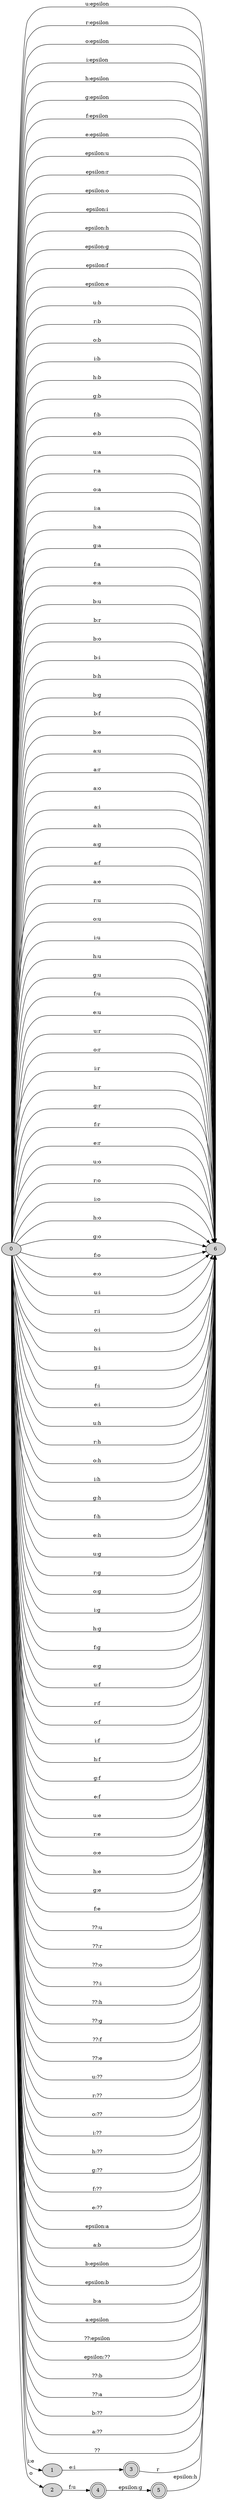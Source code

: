// This graph generated with hfst-fst2txt blah
digraph H {
rankdir = LR;
node [style=filled] 0
0 -> 6 [label="u:\epsilon "];
0 -> 6 [label="r:\epsilon "];
0 -> 6 [label="o:\epsilon "];
0 -> 6 [label="i:\epsilon "];
0 -> 6 [label="h:\epsilon "];
0 -> 6 [label="g:\epsilon "];
0 -> 6 [label="f:\epsilon "];
0 -> 6 [label="e:\epsilon "];
0 -> 6 [label="\epsilon:u "];
0 -> 6 [label="\epsilon:r "];
0 -> 6 [label="\epsilon:o "];
0 -> 6 [label="\epsilon:i "];
0 -> 6 [label="\epsilon:h "];
0 -> 6 [label="\epsilon:g "];
0 -> 6 [label="\epsilon:f "];
0 -> 6 [label="\epsilon:e "];
0 -> 6 [label="u:b "];
0 -> 6 [label="r:b "];
0 -> 6 [label="o:b "];
0 -> 6 [label="i:b "];
0 -> 6 [label="h:b "];
0 -> 6 [label="g:b "];
0 -> 6 [label="f:b "];
0 -> 6 [label="e:b "];
0 -> 6 [label="u:a "];
0 -> 6 [label="r:a "];
0 -> 6 [label="o:a "];
0 -> 6 [label="i:a "];
0 -> 6 [label="h:a "];
0 -> 6 [label="g:a "];
0 -> 6 [label="f:a "];
0 -> 6 [label="e:a "];
0 -> 6 [label="b:u "];
0 -> 6 [label="b:r "];
0 -> 6 [label="b:o "];
0 -> 6 [label="b:i "];
0 -> 6 [label="b:h "];
0 -> 6 [label="b:g "];
0 -> 6 [label="b:f "];
0 -> 6 [label="b:e "];
0 -> 6 [label="a:u "];
0 -> 6 [label="a:r "];
0 -> 6 [label="a:o "];
0 -> 6 [label="a:i "];
0 -> 6 [label="a:h "];
0 -> 6 [label="a:g "];
0 -> 6 [label="a:f "];
0 -> 6 [label="a:e "];
0 -> 6 [label="r:u "];
0 -> 6 [label="o:u "];
0 -> 6 [label="i:u "];
0 -> 6 [label="h:u "];
0 -> 6 [label="g:u "];
0 -> 6 [label="f:u "];
0 -> 6 [label="e:u "];
0 -> 6 [label="u:r "];
0 -> 6 [label="o:r "];
0 -> 6 [label="i:r "];
0 -> 6 [label="h:r "];
0 -> 6 [label="g:r "];
0 -> 6 [label="f:r "];
0 -> 6 [label="e:r "];
0 -> 6 [label="u:o "];
0 -> 6 [label="r:o "];
0 -> 6 [label="i:o "];
0 -> 6 [label="h:o "];
0 -> 6 [label="g:o "];
0 -> 6 [label="f:o "];
0 -> 6 [label="e:o "];
0 -> 6 [label="u:i "];
0 -> 6 [label="r:i "];
0 -> 6 [label="o:i "];
0 -> 6 [label="h:i "];
0 -> 6 [label="g:i "];
0 -> 6 [label="f:i "];
0 -> 6 [label="e:i "];
0 -> 6 [label="u:h "];
0 -> 6 [label="r:h "];
0 -> 6 [label="o:h "];
0 -> 6 [label="i:h "];
0 -> 6 [label="g:h "];
0 -> 6 [label="f:h "];
0 -> 6 [label="e:h "];
0 -> 6 [label="u:g "];
0 -> 6 [label="r:g "];
0 -> 6 [label="o:g "];
0 -> 6 [label="i:g "];
0 -> 6 [label="h:g "];
0 -> 6 [label="f:g "];
0 -> 6 [label="e:g "];
0 -> 6 [label="u:f "];
0 -> 6 [label="r:f "];
0 -> 6 [label="o:f "];
0 -> 6 [label="i:f "];
0 -> 6 [label="h:f "];
0 -> 6 [label="g:f "];
0 -> 6 [label="e:f "];
0 -> 6 [label="u:e "];
0 -> 6 [label="r:e "];
0 -> 6 [label="o:e "];
0 -> 1 [label="i:e "];
0 -> 6 [label="h:e "];
0 -> 6 [label="g:e "];
0 -> 6 [label="f:e "];
0 -> 6 [label="??:u "];
0 -> 6 [label="??:r "];
0 -> 6 [label="??:o "];
0 -> 6 [label="??:i "];
0 -> 6 [label="??:h "];
0 -> 6 [label="??:g "];
0 -> 6 [label="??:f "];
0 -> 6 [label="??:e "];
0 -> 6 [label="u:?? "];
0 -> 6 [label="r:?? "];
0 -> 6 [label="o:?? "];
0 -> 6 [label="i:?? "];
0 -> 6 [label="h:?? "];
0 -> 6 [label="g:?? "];
0 -> 6 [label="f:?? "];
0 -> 6 [label="e:?? "];
0 -> 6 [label="\epsilon:a "];
0 -> 6 [label="a:b "];
0 -> 6 [label="b:\epsilon "];
0 -> 6 [label="\epsilon:b "];
0 -> 6 [label="b:a "];
0 -> 6 [label="a:\epsilon "];
0 -> 6 [label="??:\epsilon "];
0 -> 6 [label="\epsilon:?? "];
0 -> 6 [label="??:b "];
0 -> 6 [label="??:a "];
0 -> 6 [label="b:?? "];
0 -> 6 [label="a:?? "];
0 -> 6 [label="?? "];
0 -> 2 [label="o "];
node [shape=doublecircle,style=filled] 1
1 -> 3 [label="e:i "];
node [style=filled] 2
2 -> 4 [label="f:u "];
node [style=filled] 3
3 -> 6 [label="r "];
node [style=filled] 4
4 -> 5 [label="\epsilon:g "];
node [style=filled] 5
5 -> 6 [label="\epsilon:h "];
node [shape=doublecircle,style=filled] 6
}

